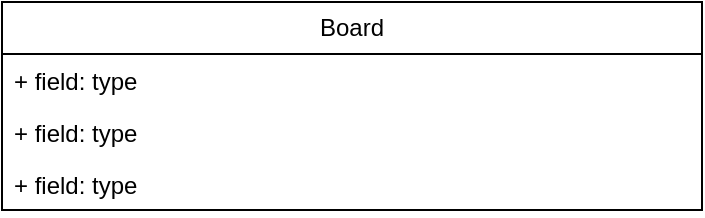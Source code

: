 <mxfile version="26.0.14">
  <diagram name="Página-1" id="rAEoAhLbvgOYpfqd7gC-">
    <mxGraphModel dx="872" dy="469" grid="1" gridSize="10" guides="1" tooltips="1" connect="1" arrows="1" fold="1" page="1" pageScale="1" pageWidth="827" pageHeight="1169" math="0" shadow="0">
      <root>
        <mxCell id="0" />
        <mxCell id="1" parent="0" />
        <mxCell id="z8EFFu52W9cVrzL_I5Kp-9" value="Board" style="swimlane;fontStyle=0;childLayout=stackLayout;horizontal=1;startSize=26;fillColor=none;horizontalStack=0;resizeParent=1;resizeParentMax=0;resizeLast=0;collapsible=1;marginBottom=0;whiteSpace=wrap;html=1;" vertex="1" parent="1">
          <mxGeometry x="340" y="190" width="350" height="104" as="geometry" />
        </mxCell>
        <mxCell id="z8EFFu52W9cVrzL_I5Kp-10" value="+ field: type" style="text;strokeColor=none;fillColor=none;align=left;verticalAlign=top;spacingLeft=4;spacingRight=4;overflow=hidden;rotatable=0;points=[[0,0.5],[1,0.5]];portConstraint=eastwest;whiteSpace=wrap;html=1;" vertex="1" parent="z8EFFu52W9cVrzL_I5Kp-9">
          <mxGeometry y="26" width="350" height="26" as="geometry" />
        </mxCell>
        <mxCell id="z8EFFu52W9cVrzL_I5Kp-11" value="+ field: type" style="text;strokeColor=none;fillColor=none;align=left;verticalAlign=top;spacingLeft=4;spacingRight=4;overflow=hidden;rotatable=0;points=[[0,0.5],[1,0.5]];portConstraint=eastwest;whiteSpace=wrap;html=1;" vertex="1" parent="z8EFFu52W9cVrzL_I5Kp-9">
          <mxGeometry y="52" width="350" height="26" as="geometry" />
        </mxCell>
        <mxCell id="z8EFFu52W9cVrzL_I5Kp-12" value="+ field: type" style="text;strokeColor=none;fillColor=none;align=left;verticalAlign=top;spacingLeft=4;spacingRight=4;overflow=hidden;rotatable=0;points=[[0,0.5],[1,0.5]];portConstraint=eastwest;whiteSpace=wrap;html=1;" vertex="1" parent="z8EFFu52W9cVrzL_I5Kp-9">
          <mxGeometry y="78" width="350" height="26" as="geometry" />
        </mxCell>
      </root>
    </mxGraphModel>
  </diagram>
</mxfile>
